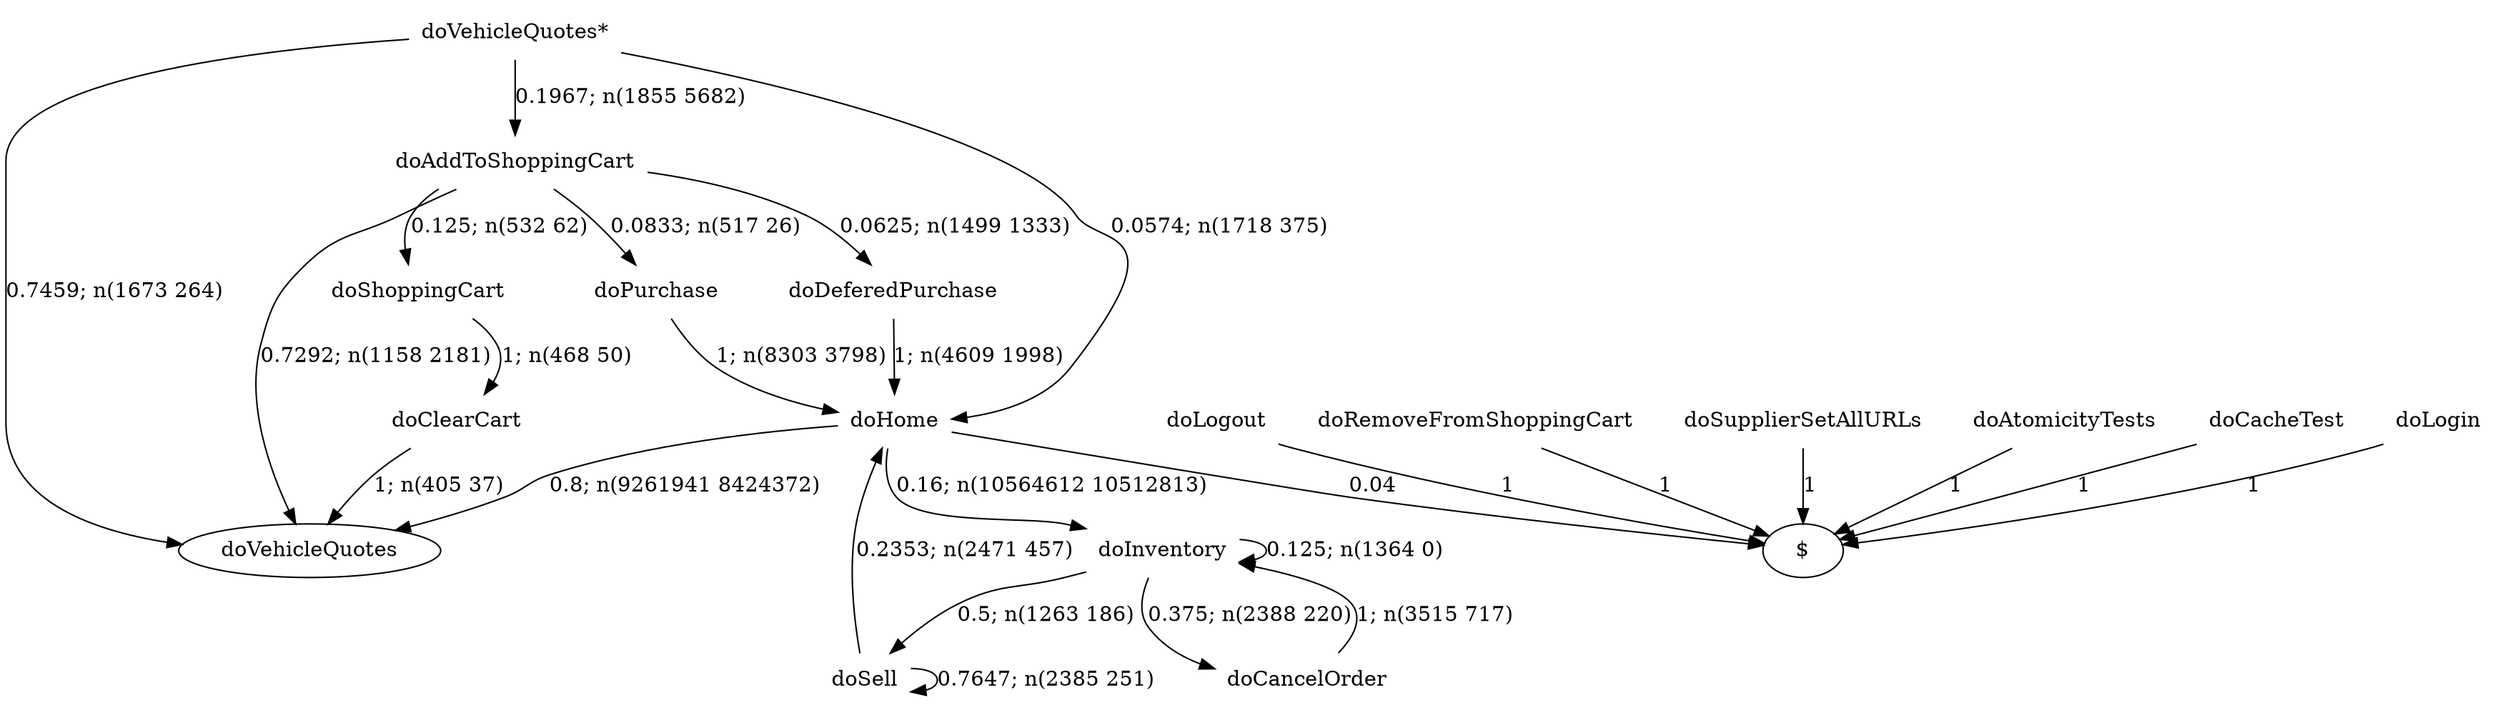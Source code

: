 digraph G {"doVehicleQuotes*" [label="doVehicleQuotes*",shape=none];"doSupplierSetAllURLs" [label="doSupplierSetAllURLs",shape=none];"doAtomicityTests" [label="doAtomicityTests",shape=none];"doCacheTest" [label="doCacheTest",shape=none];"doLogin" [label="doLogin",shape=none];"doAddToShoppingCart" [label="doAddToShoppingCart",shape=none];"doDeferedPurchase" [label="doDeferedPurchase",shape=none];"doHome" [label="doHome",shape=none];"doShoppingCart" [label="doShoppingCart",shape=none];"doClearCart" [label="doClearCart",shape=none];"doPurchase" [label="doPurchase",shape=none];"doInventory" [label="doInventory",shape=none];"doSell" [label="doSell",shape=none];"doLogout" [label="doLogout",shape=none];"doCancelOrder" [label="doCancelOrder",shape=none];"doRemoveFromShoppingCart" [label="doRemoveFromShoppingCart",shape=none];"doVehicleQuotes*"->"doVehicleQuotes" [style=solid,label="0.7459; n(1673 264)"];"doVehicleQuotes*"->"doAddToShoppingCart" [style=solid,label="0.1967; n(1855 5682)"];"doVehicleQuotes*"->"doHome" [style=solid,label="0.0574; n(1718 375)"];"doSupplierSetAllURLs"->"$" [style=solid,label="1"];"doAtomicityTests"->"$" [style=solid,label="1"];"doCacheTest"->"$" [style=solid,label="1"];"doLogin"->"$" [style=solid,label="1"];"doAddToShoppingCart"->"doVehicleQuotes" [style=solid,label="0.7292; n(1158 2181)"];"doAddToShoppingCart"->"doDeferedPurchase" [style=solid,label="0.0625; n(1499 1333)"];"doAddToShoppingCart"->"doShoppingCart" [style=solid,label="0.125; n(532 62)"];"doAddToShoppingCart"->"doPurchase" [style=solid,label="0.0833; n(517 26)"];"doDeferedPurchase"->"doHome" [style=solid,label="1; n(4609 1998)"];"doHome"->"doVehicleQuotes" [style=solid,label="0.8; n(9261941 8424372)"];"doHome"->"doInventory" [style=solid,label="0.16; n(10564612 10512813)"];"doHome"->"$" [style=solid,label="0.04"];"doShoppingCart"->"doClearCart" [style=solid,label="1; n(468 50)"];"doClearCart"->"doVehicleQuotes" [style=solid,label="1; n(405 37)"];"doPurchase"->"doHome" [style=solid,label="1; n(8303 3798)"];"doInventory"->"doInventory" [style=solid,label="0.125; n(1364 0)"];"doInventory"->"doSell" [style=solid,label="0.5; n(1263 186)"];"doInventory"->"doCancelOrder" [style=solid,label="0.375; n(2388 220)"];"doSell"->"doHome" [style=solid,label="0.2353; n(2471 457)"];"doSell"->"doSell" [style=solid,label="0.7647; n(2385 251)"];"doLogout"->"$" [style=solid,label="1"];"doCancelOrder"->"doInventory" [style=solid,label="1; n(3515 717)"];"doRemoveFromShoppingCart"->"$" [style=solid,label="1"];}